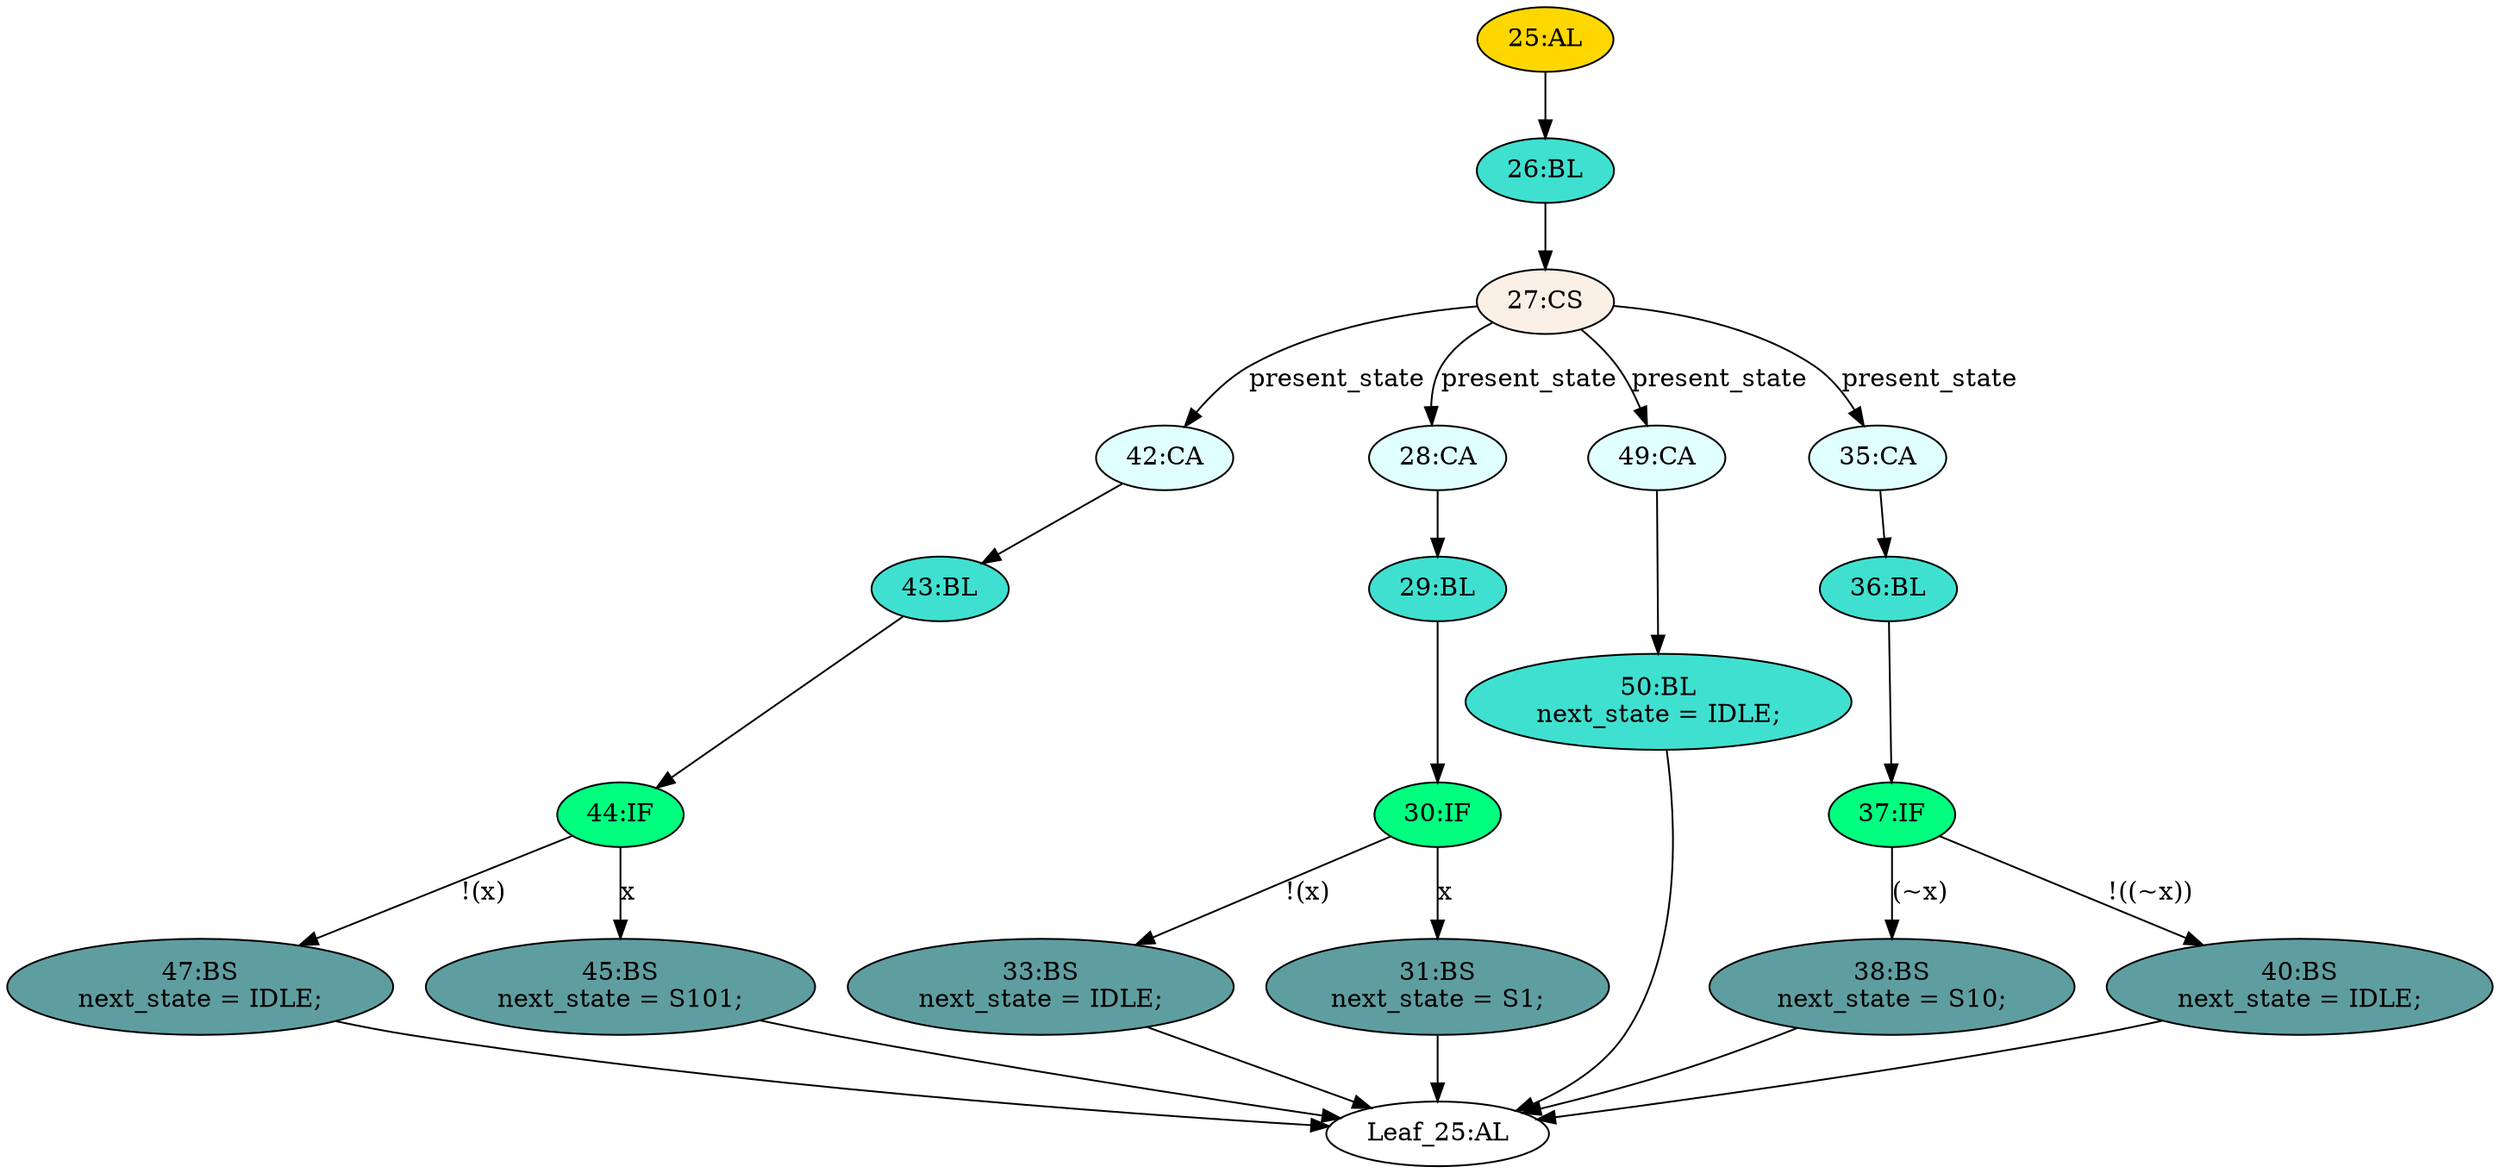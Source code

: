 strict digraph "" {
	node [label="\N"];
	"25:AL"	[ast="<pyverilog.vparser.ast.Always object at 0x7f396fc80c50>",
		clk_sens=False,
		fillcolor=gold,
		label="25:AL",
		sens="['present_state', 'x']",
		statements="[]",
		style=filled,
		typ=Always,
		use_var="['x', 'present_state']"];
	"26:BL"	[ast="<pyverilog.vparser.ast.Block object at 0x7f396fc80e10>",
		fillcolor=turquoise,
		label="26:BL",
		statements="[]",
		style=filled,
		typ=Block];
	"25:AL" -> "26:BL"	[cond="[]",
		lineno=None];
	"Leaf_25:AL"	[def_var="['next_state']",
		label="Leaf_25:AL"];
	"42:CA"	[ast="<pyverilog.vparser.ast.Case object at 0x7f396fc86410>",
		fillcolor=lightcyan,
		label="42:CA",
		statements="[]",
		style=filled,
		typ=Case];
	"43:BL"	[ast="<pyverilog.vparser.ast.Block object at 0x7f396fc86490>",
		fillcolor=turquoise,
		label="43:BL",
		statements="[]",
		style=filled,
		typ=Block];
	"42:CA" -> "43:BL"	[cond="[]",
		lineno=None];
	"37:IF"	[ast="<pyverilog.vparser.ast.IfStatement object at 0x7f396fc860d0>",
		fillcolor=springgreen,
		label="37:IF",
		statements="[]",
		style=filled,
		typ=IfStatement];
	"38:BS"	[ast="<pyverilog.vparser.ast.BlockingSubstitution object at 0x7f396fc86250>",
		fillcolor=cadetblue,
		label="38:BS
next_state = S10;",
		statements="[<pyverilog.vparser.ast.BlockingSubstitution object at 0x7f396fc86250>]",
		style=filled,
		typ=BlockingSubstitution];
	"37:IF" -> "38:BS"	[cond="['x']",
		label="(~x)",
		lineno=37];
	"40:BS"	[ast="<pyverilog.vparser.ast.BlockingSubstitution object at 0x7f396fc86110>",
		fillcolor=cadetblue,
		label="40:BS
next_state = IDLE;",
		statements="[<pyverilog.vparser.ast.BlockingSubstitution object at 0x7f396fc86110>]",
		style=filled,
		typ=BlockingSubstitution];
	"37:IF" -> "40:BS"	[cond="['x']",
		label="!((~x))",
		lineno=37];
	"33:BS"	[ast="<pyverilog.vparser.ast.BlockingSubstitution object at 0x7f396fc808d0>",
		fillcolor=cadetblue,
		label="33:BS
next_state = IDLE;",
		statements="[<pyverilog.vparser.ast.BlockingSubstitution object at 0x7f396fc808d0>]",
		style=filled,
		typ=BlockingSubstitution];
	"33:BS" -> "Leaf_25:AL"	[cond="[]",
		lineno=None];
	"38:BS" -> "Leaf_25:AL"	[cond="[]",
		lineno=None];
	"29:BL"	[ast="<pyverilog.vparser.ast.Block object at 0x7f396fc80f90>",
		fillcolor=turquoise,
		label="29:BL",
		statements="[]",
		style=filled,
		typ=Block];
	"30:IF"	[ast="<pyverilog.vparser.ast.IfStatement object at 0x7f396fc80550>",
		fillcolor=springgreen,
		label="30:IF",
		statements="[]",
		style=filled,
		typ=IfStatement];
	"29:BL" -> "30:IF"	[cond="[]",
		lineno=None];
	"27:CS"	[ast="<pyverilog.vparser.ast.CaseStatement object at 0x7f396fc80e50>",
		fillcolor=linen,
		label="27:CS",
		statements="[]",
		style=filled,
		typ=CaseStatement];
	"26:BL" -> "27:CS"	[cond="[]",
		lineno=None];
	"27:CS" -> "42:CA"	[cond="['present_state']",
		label=present_state,
		lineno=27];
	"28:CA"	[ast="<pyverilog.vparser.ast.Case object at 0x7f396fc80f10>",
		fillcolor=lightcyan,
		label="28:CA",
		statements="[]",
		style=filled,
		typ=Case];
	"27:CS" -> "28:CA"	[cond="['present_state']",
		label=present_state,
		lineno=27];
	"49:CA"	[ast="<pyverilog.vparser.ast.Case object at 0x7f396fc867d0>",
		fillcolor=lightcyan,
		label="49:CA",
		statements="[]",
		style=filled,
		typ=Case];
	"27:CS" -> "49:CA"	[cond="['present_state']",
		label=present_state,
		lineno=27];
	"35:CA"	[ast="<pyverilog.vparser.ast.Case object at 0x7f396fc80fd0>",
		fillcolor=lightcyan,
		label="35:CA",
		statements="[]",
		style=filled,
		typ=Case];
	"27:CS" -> "35:CA"	[cond="['present_state']",
		label=present_state,
		lineno=27];
	"28:CA" -> "29:BL"	[cond="[]",
		lineno=None];
	"50:BL"	[ast="<pyverilog.vparser.ast.Block object at 0x7f396fc86850>",
		fillcolor=turquoise,
		label="50:BL
next_state = IDLE;",
		statements="[<pyverilog.vparser.ast.BlockingSubstitution object at 0x7f396fc86890>]",
		style=filled,
		typ=Block];
	"49:CA" -> "50:BL"	[cond="[]",
		lineno=None];
	"44:IF"	[ast="<pyverilog.vparser.ast.IfStatement object at 0x7f396fc864d0>",
		fillcolor=springgreen,
		label="44:IF",
		statements="[]",
		style=filled,
		typ=IfStatement];
	"47:BS"	[ast="<pyverilog.vparser.ast.BlockingSubstitution object at 0x7f396fc86510>",
		fillcolor=cadetblue,
		label="47:BS
next_state = IDLE;",
		statements="[<pyverilog.vparser.ast.BlockingSubstitution object at 0x7f396fc86510>]",
		style=filled,
		typ=BlockingSubstitution];
	"44:IF" -> "47:BS"	[cond="['x']",
		label="!(x)",
		lineno=44];
	"45:BS"	[ast="<pyverilog.vparser.ast.BlockingSubstitution object at 0x7f396fc86650>",
		fillcolor=cadetblue,
		label="45:BS
next_state = S101;",
		statements="[<pyverilog.vparser.ast.BlockingSubstitution object at 0x7f396fc86650>]",
		style=filled,
		typ=BlockingSubstitution];
	"44:IF" -> "45:BS"	[cond="['x']",
		label=x,
		lineno=44];
	"36:BL"	[ast="<pyverilog.vparser.ast.Block object at 0x7f396fc86090>",
		fillcolor=turquoise,
		label="36:BL",
		statements="[]",
		style=filled,
		typ=Block];
	"36:BL" -> "37:IF"	[cond="[]",
		lineno=None];
	"47:BS" -> "Leaf_25:AL"	[cond="[]",
		lineno=None];
	"50:BL" -> "Leaf_25:AL"	[cond="[]",
		lineno=None];
	"31:BS"	[ast="<pyverilog.vparser.ast.BlockingSubstitution object at 0x7f396fc80a90>",
		fillcolor=cadetblue,
		label="31:BS
next_state = S1;",
		statements="[<pyverilog.vparser.ast.BlockingSubstitution object at 0x7f396fc80a90>]",
		style=filled,
		typ=BlockingSubstitution];
	"31:BS" -> "Leaf_25:AL"	[cond="[]",
		lineno=None];
	"35:CA" -> "36:BL"	[cond="[]",
		lineno=None];
	"43:BL" -> "44:IF"	[cond="[]",
		lineno=None];
	"30:IF" -> "33:BS"	[cond="['x']",
		label="!(x)",
		lineno=30];
	"30:IF" -> "31:BS"	[cond="['x']",
		label=x,
		lineno=30];
	"40:BS" -> "Leaf_25:AL"	[cond="[]",
		lineno=None];
	"45:BS" -> "Leaf_25:AL"	[cond="[]",
		lineno=None];
}
